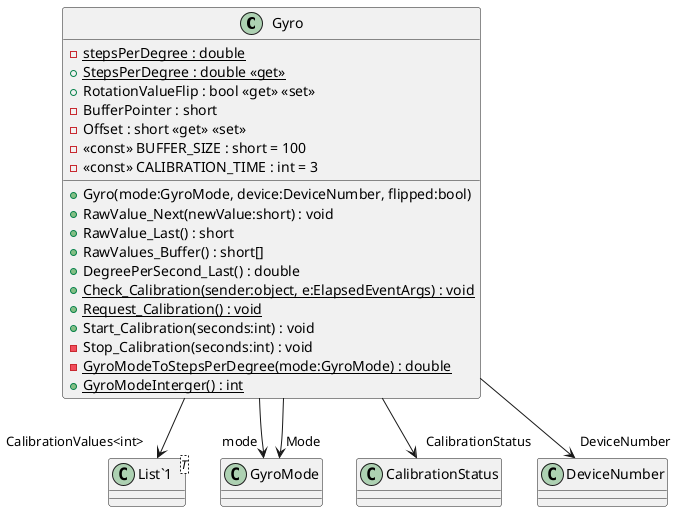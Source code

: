 @startuml
class Gyro {
    - {static} stepsPerDegree : double
    + {static} StepsPerDegree : double <<get>>
    + RotationValueFlip : bool <<get>> <<set>>
    - BufferPointer : short
    - Offset : short <<get>> <<set>>
    - <<const>> BUFFER_SIZE : short = 100
    - <<const>> CALIBRATION_TIME : int = 3
    + Gyro(mode:GyroMode, device:DeviceNumber, flipped:bool)
    + RawValue_Next(newValue:short) : void
    + RawValue_Last() : short
    + RawValues_Buffer() : short[]
    + DegreePerSecond_Last() : double
    + {static} Check_Calibration(sender:object, e:ElapsedEventArgs) : void
    + {static} Request_Calibration() : void
    + Start_Calibration(seconds:int) : void
    - Stop_Calibration(seconds:int) : void
    - {static} GyroModeToStepsPerDegree(mode:GyroMode) : double
    + {static} GyroModeInterger() : int
}
class "List`1"<T> {
}
Gyro --> "mode" GyroMode
Gyro --> "Mode" GyroMode
Gyro --> "CalibrationStatus" CalibrationStatus
Gyro --> "DeviceNumber" DeviceNumber
Gyro --> "CalibrationValues<int>" "List`1"
@enduml
